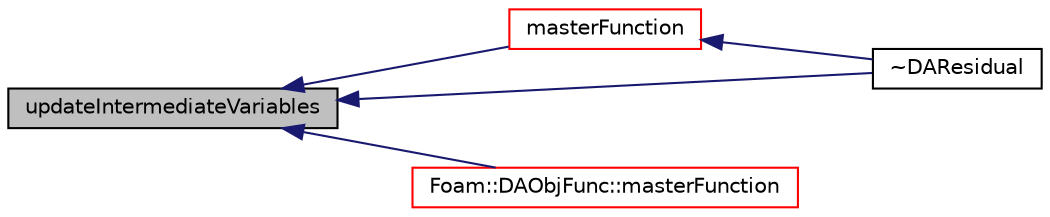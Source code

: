 digraph "updateIntermediateVariables"
{
  bgcolor="transparent";
  edge [fontname="Helvetica",fontsize="10",labelfontname="Helvetica",labelfontsize="10"];
  node [fontname="Helvetica",fontsize="10",shape=record];
  rankdir="LR";
  Node57 [label="updateIntermediateVariables",height=0.2,width=0.4,color="black", fillcolor="grey75", style="filled", fontcolor="black"];
  Node57 -> Node58 [dir="back",color="midnightblue",fontsize="10",style="solid",fontname="Helvetica"];
  Node58 [label="masterFunction",height=0.2,width=0.4,color="red",URL="$classFoam_1_1DAResidual.html#a08d199cacb841a03735df4c9280864c1",tooltip="the master function that compute the residual vector given the state and point vectors ..."];
  Node58 -> Node67 [dir="back",color="midnightblue",fontsize="10",style="solid",fontname="Helvetica"];
  Node67 [label="~DAResidual",height=0.2,width=0.4,color="black",URL="$classFoam_1_1DAResidual.html#a8b9659f14e13a5a04c99b6c460c54508"];
  Node57 -> Node68 [dir="back",color="midnightblue",fontsize="10",style="solid",fontname="Helvetica"];
  Node68 [label="Foam::DAObjFunc::masterFunction",height=0.2,width=0.4,color="red",URL="$classFoam_1_1DAObjFunc.html#a6d5f7f9d48b97ffd5730072be731dbb5",tooltip="the master function to compute objective function given the state and point vectors ..."];
  Node57 -> Node67 [dir="back",color="midnightblue",fontsize="10",style="solid",fontname="Helvetica"];
}
